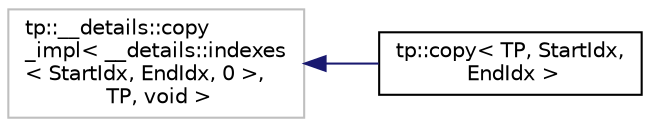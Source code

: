 digraph "Graphical Class Hierarchy"
{
 // LATEX_PDF_SIZE
  edge [fontname="Helvetica",fontsize="10",labelfontname="Helvetica",labelfontsize="10"];
  node [fontname="Helvetica",fontsize="10",shape=record];
  rankdir="LR";
  Node19 [label="tp::__details::copy\l_impl\< __details::indexes\l\< StartIdx, EndIdx, 0 \>,\l TP, void \>",height=0.2,width=0.4,color="grey75", fillcolor="white", style="filled",tooltip=" "];
  Node19 -> Node0 [dir="back",color="midnightblue",fontsize="10",style="solid",fontname="Helvetica"];
  Node0 [label="tp::copy\< TP, StartIdx,\l EndIdx \>",height=0.2,width=0.4,color="black", fillcolor="white", style="filled",URL="$structtp_1_1copy.html",tooltip="Constructs new type_pack with the elements of other type_pack."];
}
